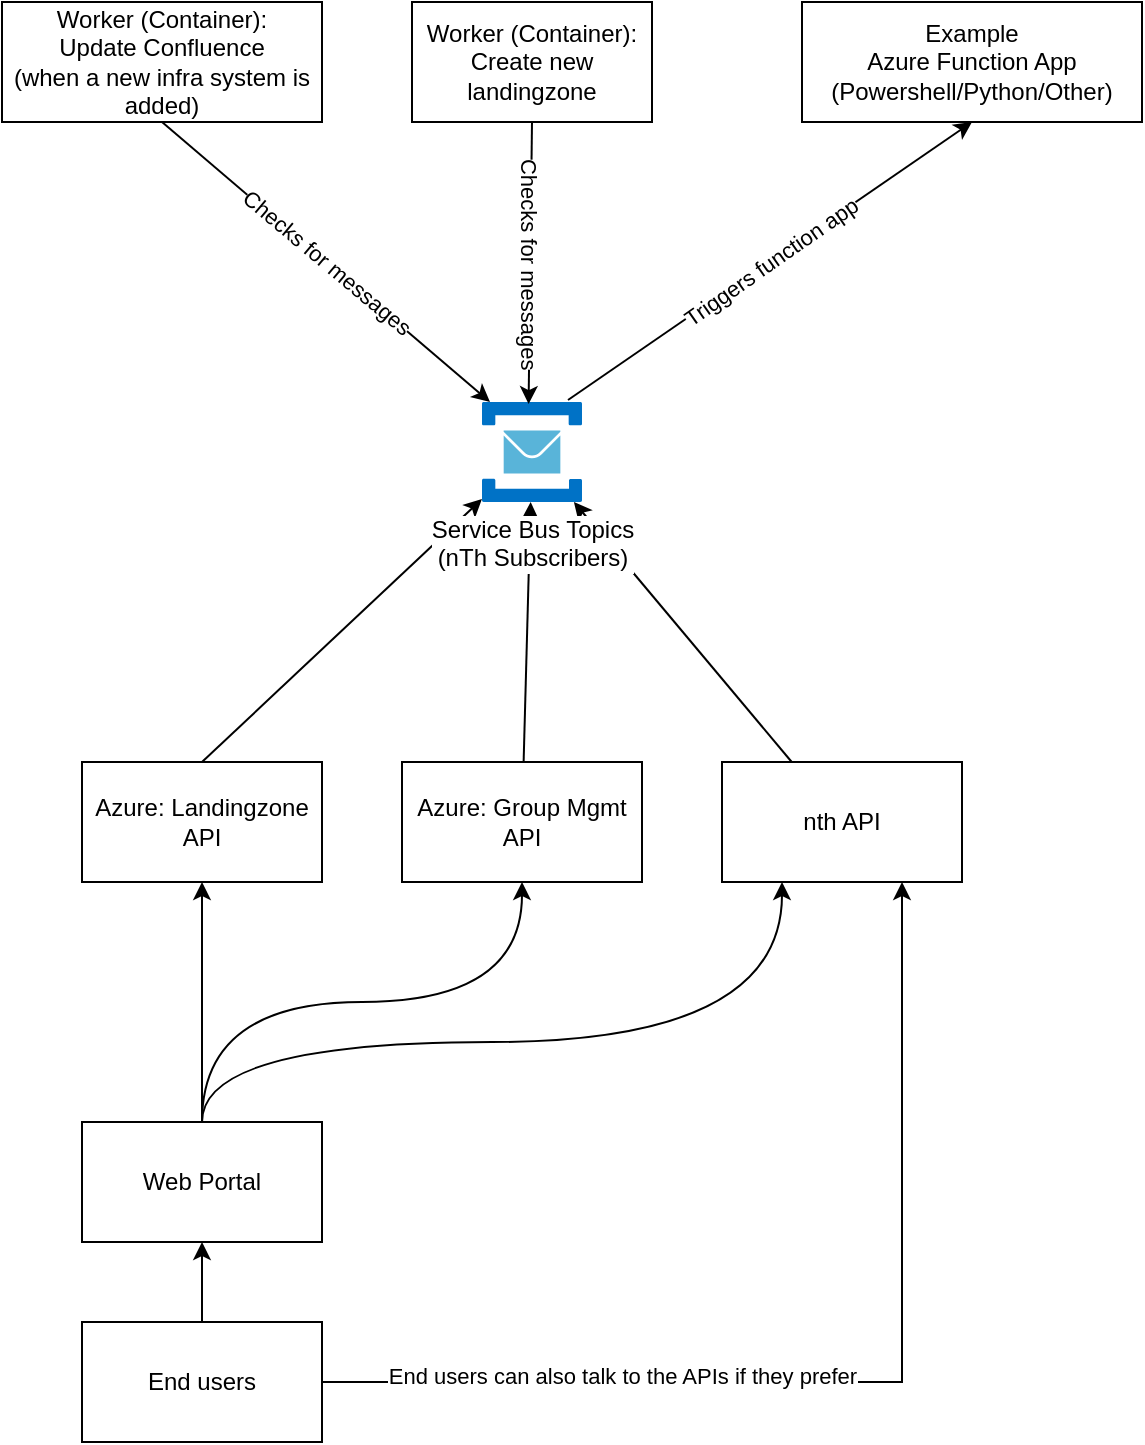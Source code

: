 <mxfile version="17.5.0" type="github">
  <diagram id="6YV9BEM0Kwl5WO1QYTP7" name="Page-1">
    <mxGraphModel dx="985" dy="570" grid="1" gridSize="10" guides="1" tooltips="1" connect="1" arrows="1" fold="1" page="1" pageScale="1" pageWidth="850" pageHeight="1100" math="0" shadow="0">
      <root>
        <mxCell id="0" />
        <mxCell id="1" parent="0" />
        <mxCell id="3CDU0EL-y0QIn4lJfjj1-16" style="edgeStyle=orthogonalEdgeStyle;rounded=0;orthogonalLoop=1;jettySize=auto;html=1;entryX=0.5;entryY=1;entryDx=0;entryDy=0;" parent="1" source="3CDU0EL-y0QIn4lJfjj1-2" target="3CDU0EL-y0QIn4lJfjj1-3" edge="1">
          <mxGeometry relative="1" as="geometry" />
        </mxCell>
        <mxCell id="3CDU0EL-y0QIn4lJfjj1-17" style="edgeStyle=orthogonalEdgeStyle;rounded=0;orthogonalLoop=1;jettySize=auto;html=1;exitX=0.5;exitY=0;exitDx=0;exitDy=0;entryX=0.5;entryY=1;entryDx=0;entryDy=0;curved=1;" parent="1" source="3CDU0EL-y0QIn4lJfjj1-2" target="3CDU0EL-y0QIn4lJfjj1-5" edge="1">
          <mxGeometry relative="1" as="geometry" />
        </mxCell>
        <mxCell id="3CDU0EL-y0QIn4lJfjj1-18" style="edgeStyle=orthogonalEdgeStyle;rounded=0;orthogonalLoop=1;jettySize=auto;html=1;exitX=0.5;exitY=0;exitDx=0;exitDy=0;entryX=0.25;entryY=1;entryDx=0;entryDy=0;curved=1;" parent="1" source="3CDU0EL-y0QIn4lJfjj1-2" target="3CDU0EL-y0QIn4lJfjj1-6" edge="1">
          <mxGeometry relative="1" as="geometry">
            <Array as="points">
              <mxPoint x="180" y="720" />
              <mxPoint x="470" y="720" />
            </Array>
          </mxGeometry>
        </mxCell>
        <mxCell id="3CDU0EL-y0QIn4lJfjj1-2" value="Web Portal" style="rounded=0;whiteSpace=wrap;html=1;" parent="1" vertex="1">
          <mxGeometry x="120" y="760" width="120" height="60" as="geometry" />
        </mxCell>
        <mxCell id="3CDU0EL-y0QIn4lJfjj1-29" style="edgeStyle=none;rounded=0;orthogonalLoop=1;jettySize=auto;html=1;exitX=0.5;exitY=0;exitDx=0;exitDy=0;" parent="1" source="3CDU0EL-y0QIn4lJfjj1-3" target="3CDU0EL-y0QIn4lJfjj1-19" edge="1">
          <mxGeometry relative="1" as="geometry" />
        </mxCell>
        <mxCell id="3CDU0EL-y0QIn4lJfjj1-3" value="Azure: Landingzone API" style="rounded=0;whiteSpace=wrap;html=1;" parent="1" vertex="1">
          <mxGeometry x="120" y="580" width="120" height="60" as="geometry" />
        </mxCell>
        <mxCell id="3CDU0EL-y0QIn4lJfjj1-15" style="edgeStyle=orthogonalEdgeStyle;rounded=0;orthogonalLoop=1;jettySize=auto;html=1;entryX=0.5;entryY=1;entryDx=0;entryDy=0;" parent="1" source="3CDU0EL-y0QIn4lJfjj1-4" target="3CDU0EL-y0QIn4lJfjj1-2" edge="1">
          <mxGeometry relative="1" as="geometry" />
        </mxCell>
        <mxCell id="wX1egGwQqUurUfu76rJj-3" style="edgeStyle=elbowEdgeStyle;rounded=0;orthogonalLoop=1;jettySize=auto;html=1;entryX=0.75;entryY=1;entryDx=0;entryDy=0;elbow=vertical;" edge="1" parent="1" source="3CDU0EL-y0QIn4lJfjj1-4" target="3CDU0EL-y0QIn4lJfjj1-6">
          <mxGeometry relative="1" as="geometry">
            <Array as="points">
              <mxPoint x="410" y="890" />
            </Array>
          </mxGeometry>
        </mxCell>
        <mxCell id="wX1egGwQqUurUfu76rJj-4" value="End users can also talk to the APIs if they prefer" style="edgeLabel;html=1;align=center;verticalAlign=middle;resizable=0;points=[];" vertex="1" connectable="0" parent="wX1egGwQqUurUfu76rJj-3">
          <mxGeometry x="-0.771" y="3" relative="1" as="geometry">
            <mxPoint x="88" as="offset" />
          </mxGeometry>
        </mxCell>
        <mxCell id="3CDU0EL-y0QIn4lJfjj1-4" value="End users" style="rounded=0;whiteSpace=wrap;html=1;" parent="1" vertex="1">
          <mxGeometry x="120" y="860" width="120" height="60" as="geometry" />
        </mxCell>
        <mxCell id="3CDU0EL-y0QIn4lJfjj1-27" style="rounded=0;orthogonalLoop=1;jettySize=auto;html=1;" parent="1" source="3CDU0EL-y0QIn4lJfjj1-5" target="3CDU0EL-y0QIn4lJfjj1-19" edge="1">
          <mxGeometry relative="1" as="geometry" />
        </mxCell>
        <mxCell id="3CDU0EL-y0QIn4lJfjj1-5" value="Azure: Group Mgmt API" style="rounded=0;whiteSpace=wrap;html=1;" parent="1" vertex="1">
          <mxGeometry x="280" y="580" width="120" height="60" as="geometry" />
        </mxCell>
        <mxCell id="3CDU0EL-y0QIn4lJfjj1-30" style="edgeStyle=none;rounded=0;orthogonalLoop=1;jettySize=auto;html=1;" parent="1" source="3CDU0EL-y0QIn4lJfjj1-6" target="3CDU0EL-y0QIn4lJfjj1-19" edge="1">
          <mxGeometry relative="1" as="geometry" />
        </mxCell>
        <mxCell id="3CDU0EL-y0QIn4lJfjj1-6" value="nth API" style="rounded=0;whiteSpace=wrap;html=1;" parent="1" vertex="1">
          <mxGeometry x="440" y="580" width="120" height="60" as="geometry" />
        </mxCell>
        <mxCell id="3CDU0EL-y0QIn4lJfjj1-19" value="Service Bus Topics&lt;br&gt;(nTh Subscribers)" style="sketch=0;aspect=fixed;html=1;points=[];align=center;image;fontSize=12;image=img/lib/mscae/Service_Bus.svg;" parent="1" vertex="1">
          <mxGeometry x="320" y="400" width="50" height="50" as="geometry" />
        </mxCell>
        <mxCell id="3CDU0EL-y0QIn4lJfjj1-31" value="Worker (Container):&lt;br&gt;Update Confluence&lt;br&gt;(when a new infra system is added)" style="rounded=0;whiteSpace=wrap;html=1;" parent="1" vertex="1">
          <mxGeometry x="80" y="200" width="160" height="60" as="geometry" />
        </mxCell>
        <mxCell id="3CDU0EL-y0QIn4lJfjj1-33" value="" style="endArrow=classic;html=1;rounded=0;entryX=0.08;entryY=0;entryDx=0;entryDy=0;entryPerimeter=0;exitX=0.5;exitY=1;exitDx=0;exitDy=0;" parent="1" source="3CDU0EL-y0QIn4lJfjj1-31" target="3CDU0EL-y0QIn4lJfjj1-19" edge="1">
          <mxGeometry relative="1" as="geometry">
            <mxPoint x="130" y="400" as="sourcePoint" />
            <mxPoint x="470" y="390" as="targetPoint" />
          </mxGeometry>
        </mxCell>
        <mxCell id="3CDU0EL-y0QIn4lJfjj1-34" value="Checks for messages" style="edgeLabel;resizable=0;html=1;align=center;verticalAlign=middle;rotation=40;" parent="3CDU0EL-y0QIn4lJfjj1-33" connectable="0" vertex="1">
          <mxGeometry relative="1" as="geometry" />
        </mxCell>
        <mxCell id="3CDU0EL-y0QIn4lJfjj1-36" value="Worker (Container):&lt;br&gt;Create new landingzone" style="rounded=0;whiteSpace=wrap;html=1;" parent="1" vertex="1">
          <mxGeometry x="285" y="200" width="120" height="60" as="geometry" />
        </mxCell>
        <mxCell id="3CDU0EL-y0QIn4lJfjj1-37" value="" style="endArrow=classic;html=1;rounded=0;exitX=0.5;exitY=1;exitDx=0;exitDy=0;entryX=0.466;entryY=0.021;entryDx=0;entryDy=0;entryPerimeter=0;" parent="1" source="3CDU0EL-y0QIn4lJfjj1-36" target="3CDU0EL-y0QIn4lJfjj1-19" edge="1">
          <mxGeometry relative="1" as="geometry">
            <mxPoint x="220" y="380" as="sourcePoint" />
            <mxPoint x="410" y="320" as="targetPoint" />
          </mxGeometry>
        </mxCell>
        <mxCell id="3CDU0EL-y0QIn4lJfjj1-38" value="Checks for messages" style="edgeLabel;resizable=0;html=1;align=center;verticalAlign=middle;rotation=90;" parent="3CDU0EL-y0QIn4lJfjj1-37" connectable="0" vertex="1">
          <mxGeometry relative="1" as="geometry" />
        </mxCell>
        <mxCell id="3CDU0EL-y0QIn4lJfjj1-39" value="Example&lt;br&gt;Azure Function App (Powershell/Python/Other)&lt;br&gt;" style="rounded=0;whiteSpace=wrap;html=1;" parent="1" vertex="1">
          <mxGeometry x="480" y="200" width="170" height="60" as="geometry" />
        </mxCell>
        <mxCell id="3CDU0EL-y0QIn4lJfjj1-40" value="" style="endArrow=classic;html=1;rounded=0;entryX=0.5;entryY=1;entryDx=0;entryDy=0;exitX=0.86;exitY=-0.02;exitDx=0;exitDy=0;exitPerimeter=0;" parent="1" source="3CDU0EL-y0QIn4lJfjj1-19" target="3CDU0EL-y0QIn4lJfjj1-39" edge="1">
          <mxGeometry relative="1" as="geometry">
            <mxPoint x="400" y="370" as="sourcePoint" />
            <mxPoint x="570" y="390" as="targetPoint" />
          </mxGeometry>
        </mxCell>
        <mxCell id="3CDU0EL-y0QIn4lJfjj1-41" value="Triggers function app" style="edgeLabel;resizable=0;html=1;align=center;verticalAlign=middle;rotation=-35;" parent="3CDU0EL-y0QIn4lJfjj1-40" connectable="0" vertex="1">
          <mxGeometry relative="1" as="geometry" />
        </mxCell>
      </root>
    </mxGraphModel>
  </diagram>
</mxfile>
